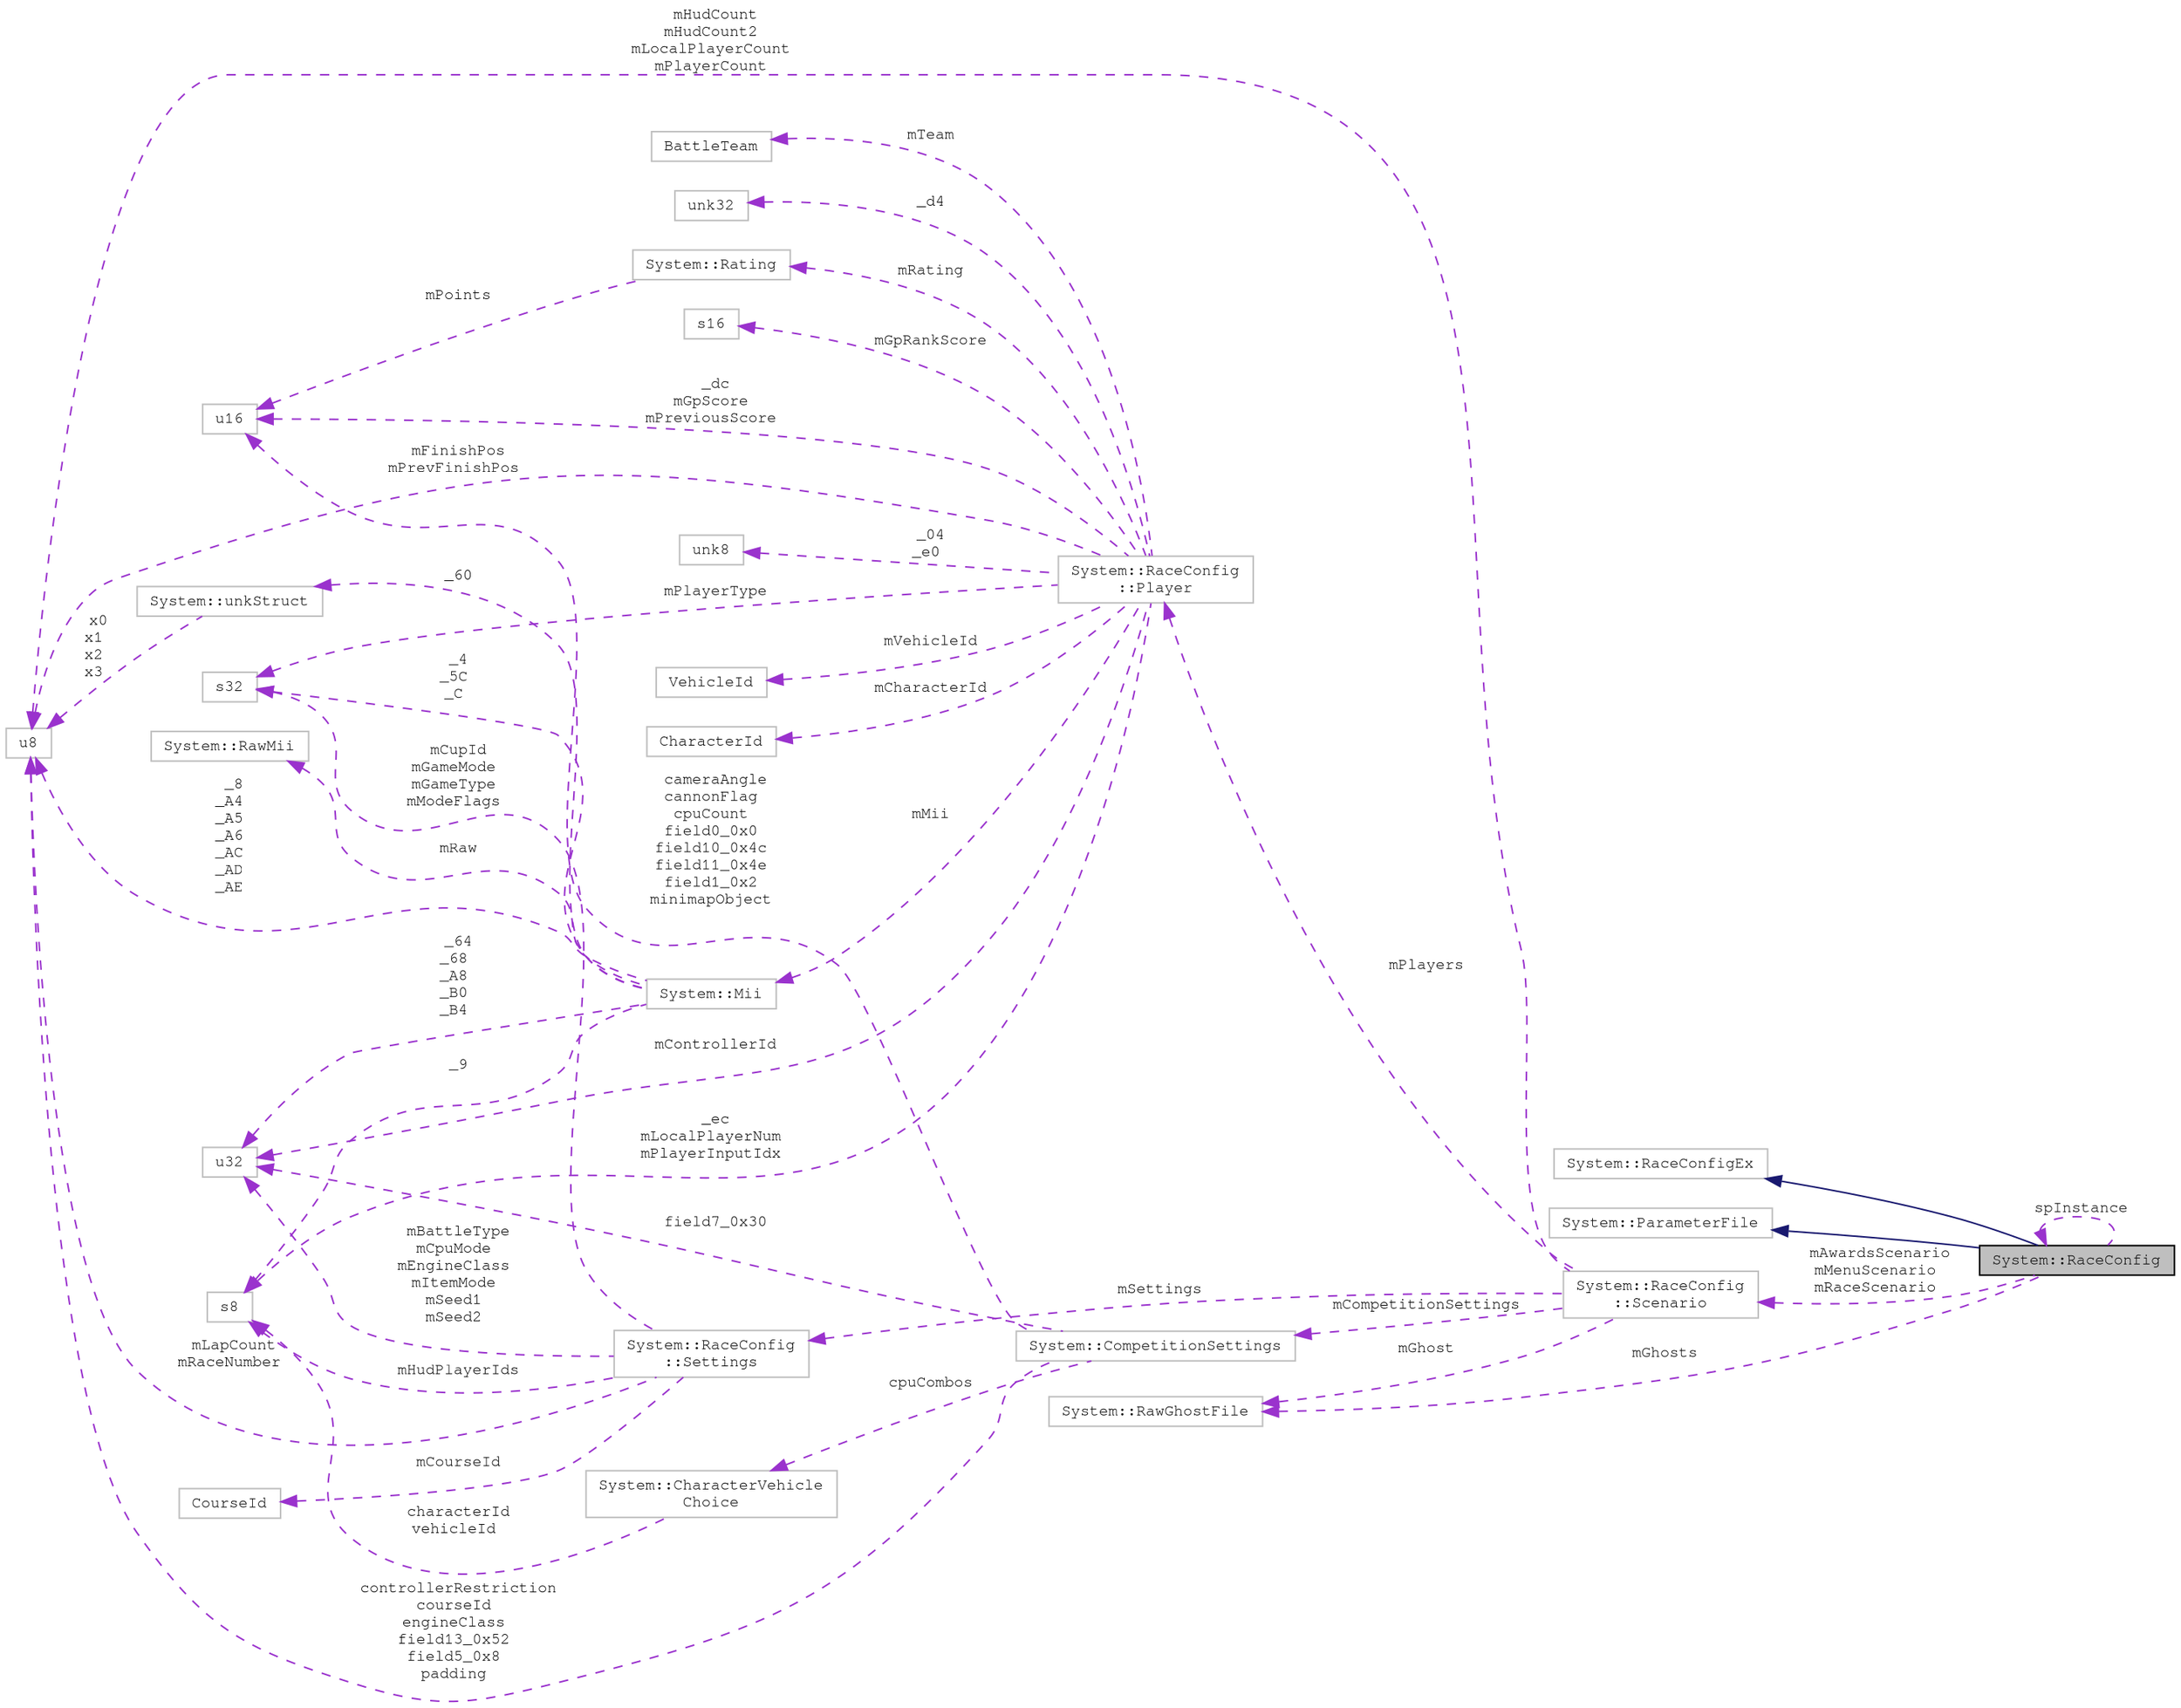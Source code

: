 digraph "System::RaceConfig"
{
 // LATEX_PDF_SIZE
  edge [fontname="FreeMono",fontsize="10",labelfontname="FreeMono",labelfontsize="10"];
  node [fontname="FreeMono",fontsize="10",shape=record];
  rankdir="LR";
  Node1 [label="System::RaceConfig",height=0.2,width=0.4,color="black", fillcolor="grey75", style="filled", fontcolor="black",tooltip=" "];
  Node2 -> Node1 [dir="back",color="midnightblue",fontsize="10",style="solid",fontname="FreeMono"];
  Node2 [label="System::RaceConfigEx",height=0.2,width=0.4,color="grey75", fillcolor="white", style="filled",URL="$class_system_1_1_race_config_ex.html",tooltip=" "];
  Node3 -> Node1 [dir="back",color="midnightblue",fontsize="10",style="solid",fontname="FreeMono"];
  Node3 [label="System::ParameterFile",height=0.2,width=0.4,color="grey75", fillcolor="white", style="filled",URL="$class_system_1_1_parameter_file.html",tooltip=" "];
  Node1 -> Node1 [dir="back",color="darkorchid3",fontsize="10",style="dashed",label=" spInstance" ,fontname="FreeMono"];
  Node4 -> Node1 [dir="back",color="darkorchid3",fontsize="10",style="dashed",label=" mAwardsScenario\nmMenuScenario\nmRaceScenario" ,fontname="FreeMono"];
  Node4 [label="System::RaceConfig\l::Scenario",height=0.2,width=0.4,color="grey75", fillcolor="white", style="filled",URL="$class_system_1_1_race_config_1_1_scenario.html",tooltip=" "];
  Node5 -> Node4 [dir="back",color="darkorchid3",fontsize="10",style="dashed",label=" mHudCount\nmHudCount2\nmLocalPlayerCount\nmPlayerCount" ,fontname="FreeMono"];
  Node5 [label="u8",height=0.2,width=0.4,color="grey75", fillcolor="white", style="filled",tooltip=" "];
  Node6 -> Node4 [dir="back",color="darkorchid3",fontsize="10",style="dashed",label=" mPlayers" ,fontname="FreeMono"];
  Node6 [label="System::RaceConfig\l::Player",height=0.2,width=0.4,color="grey75", fillcolor="white", style="filled",URL="$class_system_1_1_race_config_1_1_player.html",tooltip=" "];
  Node7 -> Node6 [dir="back",color="darkorchid3",fontsize="10",style="dashed",label=" _04\n_e0" ,fontname="FreeMono"];
  Node7 [label="unk8",height=0.2,width=0.4,color="grey75", fillcolor="white", style="filled",tooltip=" "];
  Node8 -> Node6 [dir="back",color="darkorchid3",fontsize="10",style="dashed",label=" _ec\nmLocalPlayerNum\nmPlayerInputIdx" ,fontname="FreeMono"];
  Node8 [label="s8",height=0.2,width=0.4,color="grey75", fillcolor="white", style="filled",tooltip=" "];
  Node9 -> Node6 [dir="back",color="darkorchid3",fontsize="10",style="dashed",label=" mVehicleId" ,fontname="FreeMono"];
  Node9 [label="VehicleId",height=0.2,width=0.4,color="grey75", fillcolor="white", style="filled",tooltip=" "];
  Node10 -> Node6 [dir="back",color="darkorchid3",fontsize="10",style="dashed",label=" mCharacterId" ,fontname="FreeMono"];
  Node10 [label="CharacterId",height=0.2,width=0.4,color="grey75", fillcolor="white", style="filled",tooltip=" "];
  Node11 -> Node6 [dir="back",color="darkorchid3",fontsize="10",style="dashed",label=" mPlayerType" ,fontname="FreeMono"];
  Node11 [label="s32",height=0.2,width=0.4,color="grey75", fillcolor="white", style="filled",tooltip=" "];
  Node12 -> Node6 [dir="back",color="darkorchid3",fontsize="10",style="dashed",label=" mMii" ,fontname="FreeMono"];
  Node12 [label="System::Mii",height=0.2,width=0.4,color="grey75", fillcolor="white", style="filled",URL="$class_system_1_1_mii.html",tooltip=" "];
  Node11 -> Node12 [dir="back",color="darkorchid3",fontsize="10",style="dashed",label=" _4\n_5C\n_C" ,fontname="FreeMono"];
  Node5 -> Node12 [dir="back",color="darkorchid3",fontsize="10",style="dashed",label=" _8\n_A4\n_A5\n_A6\n_AC\n_AD\n_AE" ,fontname="FreeMono"];
  Node8 -> Node12 [dir="back",color="darkorchid3",fontsize="10",style="dashed",label=" _9" ,fontname="FreeMono"];
  Node13 -> Node12 [dir="back",color="darkorchid3",fontsize="10",style="dashed",label=" mRaw" ,fontname="FreeMono"];
  Node13 [label="System::RawMii",height=0.2,width=0.4,color="grey75", fillcolor="white", style="filled",URL="$class_system_1_1_raw_mii.html",tooltip=" "];
  Node14 -> Node12 [dir="back",color="darkorchid3",fontsize="10",style="dashed",label=" _60" ,fontname="FreeMono"];
  Node14 [label="System::unkStruct",height=0.2,width=0.4,color="grey75", fillcolor="white", style="filled",URL="$struct_system_1_1unk_struct.html",tooltip=" "];
  Node5 -> Node14 [dir="back",color="darkorchid3",fontsize="10",style="dashed",label=" x0\nx1\nx2\nx3" ,fontname="FreeMono"];
  Node15 -> Node12 [dir="back",color="darkorchid3",fontsize="10",style="dashed",label=" _64\n_68\n_A8\n_B0\n_B4" ,fontname="FreeMono"];
  Node15 [label="u32",height=0.2,width=0.4,color="grey75", fillcolor="white", style="filled",tooltip=" "];
  Node16 -> Node6 [dir="back",color="darkorchid3",fontsize="10",style="dashed",label=" mTeam" ,fontname="FreeMono"];
  Node16 [label="BattleTeam",height=0.2,width=0.4,color="grey75", fillcolor="white", style="filled",tooltip=" "];
  Node15 -> Node6 [dir="back",color="darkorchid3",fontsize="10",style="dashed",label=" mControllerId" ,fontname="FreeMono"];
  Node17 -> Node6 [dir="back",color="darkorchid3",fontsize="10",style="dashed",label=" _d4" ,fontname="FreeMono"];
  Node17 [label="unk32",height=0.2,width=0.4,color="grey75", fillcolor="white", style="filled",tooltip=" "];
  Node18 -> Node6 [dir="back",color="darkorchid3",fontsize="10",style="dashed",label=" _dc\nmGpScore\nmPreviousScore" ,fontname="FreeMono"];
  Node18 [label="u16",height=0.2,width=0.4,color="grey75", fillcolor="white", style="filled",tooltip=" "];
  Node19 -> Node6 [dir="back",color="darkorchid3",fontsize="10",style="dashed",label=" mGpRankScore" ,fontname="FreeMono"];
  Node19 [label="s16",height=0.2,width=0.4,color="grey75", fillcolor="white", style="filled",tooltip=" "];
  Node5 -> Node6 [dir="back",color="darkorchid3",fontsize="10",style="dashed",label=" mFinishPos\nmPrevFinishPos" ,fontname="FreeMono"];
  Node20 -> Node6 [dir="back",color="darkorchid3",fontsize="10",style="dashed",label=" mRating" ,fontname="FreeMono"];
  Node20 [label="System::Rating",height=0.2,width=0.4,color="grey75", fillcolor="white", style="filled",URL="$class_system_1_1_rating.html",tooltip=" "];
  Node18 -> Node20 [dir="back",color="darkorchid3",fontsize="10",style="dashed",label=" mPoints" ,fontname="FreeMono"];
  Node21 -> Node4 [dir="back",color="darkorchid3",fontsize="10",style="dashed",label=" mSettings" ,fontname="FreeMono"];
  Node21 [label="System::RaceConfig\l::Settings",height=0.2,width=0.4,color="grey75", fillcolor="white", style="filled",URL="$struct_system_1_1_race_config_1_1_settings.html",tooltip=" "];
  Node22 -> Node21 [dir="back",color="darkorchid3",fontsize="10",style="dashed",label=" mCourseId" ,fontname="FreeMono"];
  Node22 [label="CourseId",height=0.2,width=0.4,color="grey75", fillcolor="white", style="filled",tooltip=" "];
  Node15 -> Node21 [dir="back",color="darkorchid3",fontsize="10",style="dashed",label=" mBattleType\nmCpuMode\nmEngineClass\nmItemMode\nmSeed1\nmSeed2" ,fontname="FreeMono"];
  Node11 -> Node21 [dir="back",color="darkorchid3",fontsize="10",style="dashed",label=" mCupId\nmGameMode\nmGameType\nmModeFlags" ,fontname="FreeMono"];
  Node8 -> Node21 [dir="back",color="darkorchid3",fontsize="10",style="dashed",label=" mHudPlayerIds" ,fontname="FreeMono"];
  Node5 -> Node21 [dir="back",color="darkorchid3",fontsize="10",style="dashed",label=" mLapCount\nmRaceNumber" ,fontname="FreeMono"];
  Node23 -> Node4 [dir="back",color="darkorchid3",fontsize="10",style="dashed",label=" mCompetitionSettings" ,fontname="FreeMono"];
  Node23 [label="System::CompetitionSettings",height=0.2,width=0.4,color="grey75", fillcolor="white", style="filled",URL="$struct_system_1_1_competition_settings.html",tooltip=" "];
  Node18 -> Node23 [dir="back",color="darkorchid3",fontsize="10",style="dashed",label=" cameraAngle\ncannonFlag\ncpuCount\nfield0_0x0\nfield10_0x4c\nfield11_0x4e\nfield1_0x2\nminimapObject" ,fontname="FreeMono"];
  Node5 -> Node23 [dir="back",color="darkorchid3",fontsize="10",style="dashed",label=" controllerRestriction\ncourseId\nengineClass\nfield13_0x52\nfield5_0x8\npadding" ,fontname="FreeMono"];
  Node15 -> Node23 [dir="back",color="darkorchid3",fontsize="10",style="dashed",label=" field7_0x30" ,fontname="FreeMono"];
  Node24 -> Node23 [dir="back",color="darkorchid3",fontsize="10",style="dashed",label=" cpuCombos" ,fontname="FreeMono"];
  Node24 [label="System::CharacterVehicle\lChoice",height=0.2,width=0.4,color="grey75", fillcolor="white", style="filled",URL="$struct_system_1_1_character_vehicle_choice.html",tooltip=" "];
  Node8 -> Node24 [dir="back",color="darkorchid3",fontsize="10",style="dashed",label=" characterId\nvehicleId" ,fontname="FreeMono"];
  Node25 -> Node4 [dir="back",color="darkorchid3",fontsize="10",style="dashed",label=" mGhost" ,fontname="FreeMono"];
  Node25 [label="System::RawGhostFile",height=0.2,width=0.4,color="grey75", fillcolor="white", style="filled",URL="$struct_system_1_1_raw_ghost_file.html",tooltip=" "];
  Node25 -> Node1 [dir="back",color="darkorchid3",fontsize="10",style="dashed",label=" mGhosts" ,fontname="FreeMono"];
}
